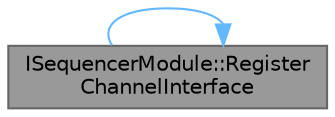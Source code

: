 digraph "ISequencerModule::RegisterChannelInterface"
{
 // INTERACTIVE_SVG=YES
 // LATEX_PDF_SIZE
  bgcolor="transparent";
  edge [fontname=Helvetica,fontsize=10,labelfontname=Helvetica,labelfontsize=10];
  node [fontname=Helvetica,fontsize=10,shape=box,height=0.2,width=0.4];
  rankdir="LR";
  Node1 [id="Node000001",label="ISequencerModule::Register\lChannelInterface",height=0.2,width=0.4,color="gray40", fillcolor="grey60", style="filled", fontcolor="black",tooltip="Register a sequencer channel type using a default channel interface."];
  Node1 -> Node1 [id="edge1_Node000001_Node000001",color="steelblue1",style="solid",tooltip=" "];
}
